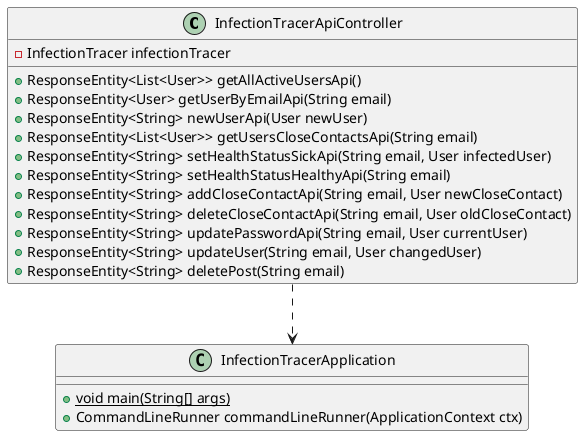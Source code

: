 @startuml
class InfectionTracerApiController [[java:infectiontracer.rest.InfectionTracerApiController]] {
	-InfectionTracer infectionTracer
	+ResponseEntity<List<User>> getAllActiveUsersApi()
	+ResponseEntity<User> getUserByEmailApi(String email)
	+ResponseEntity<String> newUserApi(User newUser)
	+ResponseEntity<List<User>> getUsersCloseContactsApi(String email)
	+ResponseEntity<String> setHealthStatusSickApi(String email, User infectedUser)
	+ResponseEntity<String> setHealthStatusHealthyApi(String email)
	+ResponseEntity<String> addCloseContactApi(String email, User newCloseContact)
	+ResponseEntity<String> deleteCloseContactApi(String email, User oldCloseContact)
	+ResponseEntity<String> updatePasswordApi(String email, User currentUser)
	+ResponseEntity<String> updateUser(String email, User changedUser)
	+ResponseEntity<String> deletePost(String email)
}
class InfectionTracerApplication [[java:infectiontracer.rest.InfectionTracerApplication]] {
	+{static}void main(String[] args)
	+CommandLineRunner commandLineRunner(ApplicationContext ctx)
}

InfectionTracerApiController ..> InfectionTracerApplication
@enduml